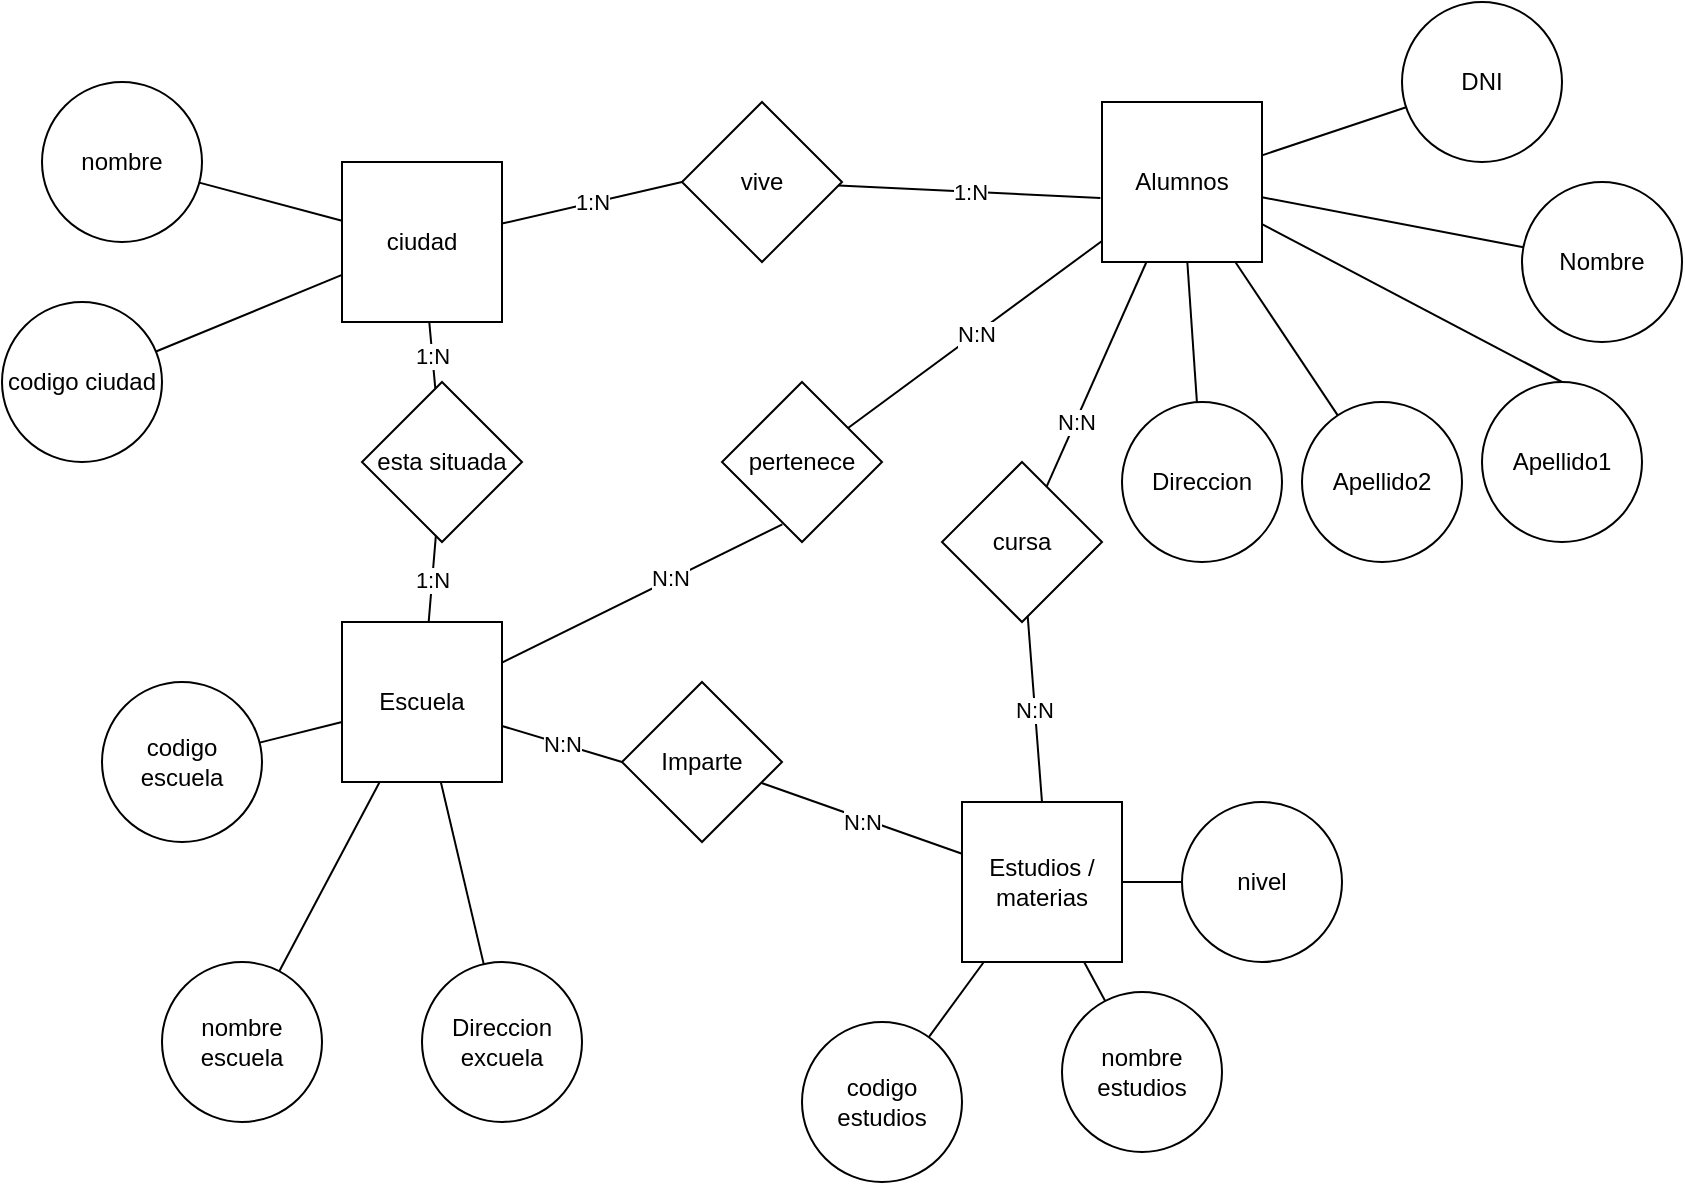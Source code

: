 <mxfile version="20.3.0" type="device"><diagram id="_RPni0n1IvjpASbm1HD1" name="Página-1"><mxGraphModel dx="1865" dy="649" grid="1" gridSize="10" guides="1" tooltips="1" connect="1" arrows="1" fold="1" page="1" pageScale="1" pageWidth="827" pageHeight="1169" math="0" shadow="0"><root><mxCell id="0"/><mxCell id="1" parent="0"/><mxCell id="gGCqgyd7_F7bl10FUsSk-1" value="codigo ciudad" style="ellipse;whiteSpace=wrap;html=1;aspect=fixed;" vertex="1" parent="1"><mxGeometry x="-40" y="160" width="80" height="80" as="geometry"/></mxCell><mxCell id="gGCqgyd7_F7bl10FUsSk-2" value="ciudad" style="whiteSpace=wrap;html=1;aspect=fixed;" vertex="1" parent="1"><mxGeometry x="130" y="90" width="80" height="80" as="geometry"/></mxCell><mxCell id="gGCqgyd7_F7bl10FUsSk-3" value="nombre" style="ellipse;whiteSpace=wrap;html=1;aspect=fixed;" vertex="1" parent="1"><mxGeometry x="-20" y="50" width="80" height="80" as="geometry"/></mxCell><mxCell id="gGCqgyd7_F7bl10FUsSk-4" value="" style="endArrow=none;html=1;rounded=0;" edge="1" parent="1" source="gGCqgyd7_F7bl10FUsSk-2" target="gGCqgyd7_F7bl10FUsSk-3"><mxGeometry width="50" height="50" relative="1" as="geometry"><mxPoint x="390" y="360" as="sourcePoint"/><mxPoint x="440" y="310" as="targetPoint"/></mxGeometry></mxCell><mxCell id="gGCqgyd7_F7bl10FUsSk-5" value="" style="endArrow=none;html=1;rounded=0;" edge="1" parent="1" source="gGCqgyd7_F7bl10FUsSk-2" target="gGCqgyd7_F7bl10FUsSk-1"><mxGeometry width="50" height="50" relative="1" as="geometry"><mxPoint x="390" y="360" as="sourcePoint"/><mxPoint x="440" y="310" as="targetPoint"/></mxGeometry></mxCell><mxCell id="gGCqgyd7_F7bl10FUsSk-6" value="Alumnos" style="whiteSpace=wrap;html=1;aspect=fixed;" vertex="1" parent="1"><mxGeometry x="510" y="60" width="80" height="80" as="geometry"/></mxCell><mxCell id="gGCqgyd7_F7bl10FUsSk-7" value="DNI" style="ellipse;whiteSpace=wrap;html=1;aspect=fixed;" vertex="1" parent="1"><mxGeometry x="660" y="10" width="80" height="80" as="geometry"/></mxCell><mxCell id="gGCqgyd7_F7bl10FUsSk-8" value="" style="endArrow=none;html=1;rounded=0;" edge="1" parent="1" source="gGCqgyd7_F7bl10FUsSk-6" target="gGCqgyd7_F7bl10FUsSk-7"><mxGeometry width="50" height="50" relative="1" as="geometry"><mxPoint x="390" y="360" as="sourcePoint"/><mxPoint x="440" y="310" as="targetPoint"/></mxGeometry></mxCell><mxCell id="gGCqgyd7_F7bl10FUsSk-10" value="Nombre" style="ellipse;whiteSpace=wrap;html=1;aspect=fixed;" vertex="1" parent="1"><mxGeometry x="720" y="100" width="80" height="80" as="geometry"/></mxCell><mxCell id="gGCqgyd7_F7bl10FUsSk-11" value="Apellido1" style="ellipse;whiteSpace=wrap;html=1;aspect=fixed;" vertex="1" parent="1"><mxGeometry x="700" y="200" width="80" height="80" as="geometry"/></mxCell><mxCell id="gGCqgyd7_F7bl10FUsSk-12" value="Apellido2" style="ellipse;whiteSpace=wrap;html=1;aspect=fixed;" vertex="1" parent="1"><mxGeometry x="610" y="210" width="80" height="80" as="geometry"/></mxCell><mxCell id="gGCqgyd7_F7bl10FUsSk-13" value="Direccion" style="ellipse;whiteSpace=wrap;html=1;aspect=fixed;" vertex="1" parent="1"><mxGeometry x="520" y="210" width="80" height="80" as="geometry"/></mxCell><mxCell id="gGCqgyd7_F7bl10FUsSk-14" value="" style="endArrow=none;html=1;rounded=0;" edge="1" parent="1" source="gGCqgyd7_F7bl10FUsSk-10" target="gGCqgyd7_F7bl10FUsSk-6"><mxGeometry width="50" height="50" relative="1" as="geometry"><mxPoint x="390" y="360" as="sourcePoint"/><mxPoint x="440" y="310" as="targetPoint"/></mxGeometry></mxCell><mxCell id="gGCqgyd7_F7bl10FUsSk-15" value="" style="endArrow=none;html=1;rounded=0;exitX=0.5;exitY=0;exitDx=0;exitDy=0;" edge="1" parent="1" source="gGCqgyd7_F7bl10FUsSk-11" target="gGCqgyd7_F7bl10FUsSk-6"><mxGeometry width="50" height="50" relative="1" as="geometry"><mxPoint x="664.223" y="192.111" as="sourcePoint"/><mxPoint x="580" y="150" as="targetPoint"/></mxGeometry></mxCell><mxCell id="gGCqgyd7_F7bl10FUsSk-16" value="" style="endArrow=none;html=1;rounded=0;" edge="1" parent="1" source="gGCqgyd7_F7bl10FUsSk-12" target="gGCqgyd7_F7bl10FUsSk-6"><mxGeometry width="50" height="50" relative="1" as="geometry"><mxPoint x="674.223" y="202.111" as="sourcePoint"/><mxPoint x="590" y="160" as="targetPoint"/></mxGeometry></mxCell><mxCell id="gGCqgyd7_F7bl10FUsSk-17" value="" style="endArrow=none;html=1;rounded=0;" edge="1" parent="1" source="gGCqgyd7_F7bl10FUsSk-13" target="gGCqgyd7_F7bl10FUsSk-6"><mxGeometry width="50" height="50" relative="1" as="geometry"><mxPoint x="684.223" y="212.111" as="sourcePoint"/><mxPoint x="600" y="170" as="targetPoint"/></mxGeometry></mxCell><mxCell id="gGCqgyd7_F7bl10FUsSk-20" value="Escuela" style="whiteSpace=wrap;html=1;aspect=fixed;" vertex="1" parent="1"><mxGeometry x="130" y="320" width="80" height="80" as="geometry"/></mxCell><mxCell id="gGCqgyd7_F7bl10FUsSk-21" value="codigo escuela" style="ellipse;whiteSpace=wrap;html=1;aspect=fixed;" vertex="1" parent="1"><mxGeometry x="10" y="350" width="80" height="80" as="geometry"/></mxCell><mxCell id="gGCqgyd7_F7bl10FUsSk-22" value="vive" style="rhombus;whiteSpace=wrap;html=1;" vertex="1" parent="1"><mxGeometry x="300" y="60" width="80" height="80" as="geometry"/></mxCell><mxCell id="gGCqgyd7_F7bl10FUsSk-23" value="1:N" style="endArrow=none;html=1;rounded=0;entryX=-0.01;entryY=0.6;entryDx=0;entryDy=0;entryPerimeter=0;" edge="1" parent="1" source="gGCqgyd7_F7bl10FUsSk-22" target="gGCqgyd7_F7bl10FUsSk-6"><mxGeometry width="50" height="50" relative="1" as="geometry"><mxPoint x="390" y="350" as="sourcePoint"/><mxPoint x="440" y="300" as="targetPoint"/></mxGeometry></mxCell><mxCell id="gGCqgyd7_F7bl10FUsSk-24" value="1:N" style="endArrow=none;html=1;rounded=0;entryX=0;entryY=0.5;entryDx=0;entryDy=0;" edge="1" parent="1" source="gGCqgyd7_F7bl10FUsSk-2" target="gGCqgyd7_F7bl10FUsSk-22"><mxGeometry width="50" height="50" relative="1" as="geometry"><mxPoint x="405.694" y="104.306" as="sourcePoint"/><mxPoint x="519.2" y="118" as="targetPoint"/></mxGeometry></mxCell><mxCell id="gGCqgyd7_F7bl10FUsSk-26" value="" style="endArrow=none;html=1;rounded=0;" edge="1" parent="1" source="gGCqgyd7_F7bl10FUsSk-21" target="gGCqgyd7_F7bl10FUsSk-20"><mxGeometry width="50" height="50" relative="1" as="geometry"><mxPoint x="390" y="350" as="sourcePoint"/><mxPoint x="440" y="300" as="targetPoint"/></mxGeometry></mxCell><mxCell id="gGCqgyd7_F7bl10FUsSk-27" value="nombre escuela" style="ellipse;whiteSpace=wrap;html=1;aspect=fixed;" vertex="1" parent="1"><mxGeometry x="40" y="490" width="80" height="80" as="geometry"/></mxCell><mxCell id="gGCqgyd7_F7bl10FUsSk-28" value="" style="endArrow=none;html=1;rounded=0;" edge="1" parent="1" source="gGCqgyd7_F7bl10FUsSk-27" target="gGCqgyd7_F7bl10FUsSk-20"><mxGeometry width="50" height="50" relative="1" as="geometry"><mxPoint x="390" y="350" as="sourcePoint"/><mxPoint x="440" y="300" as="targetPoint"/></mxGeometry></mxCell><mxCell id="gGCqgyd7_F7bl10FUsSk-29" value="Direccion excuela" style="ellipse;whiteSpace=wrap;html=1;aspect=fixed;" vertex="1" parent="1"><mxGeometry x="170" y="490" width="80" height="80" as="geometry"/></mxCell><mxCell id="gGCqgyd7_F7bl10FUsSk-30" value="" style="endArrow=none;html=1;rounded=0;" edge="1" parent="1" source="gGCqgyd7_F7bl10FUsSk-29" target="gGCqgyd7_F7bl10FUsSk-20"><mxGeometry width="50" height="50" relative="1" as="geometry"><mxPoint x="478.454" y="264.511" as="sourcePoint"/><mxPoint x="538.947" y="150" as="targetPoint"/></mxGeometry></mxCell><mxCell id="gGCqgyd7_F7bl10FUsSk-31" value="esta situada" style="rhombus;whiteSpace=wrap;html=1;" vertex="1" parent="1"><mxGeometry x="140" y="200" width="80" height="80" as="geometry"/></mxCell><mxCell id="gGCqgyd7_F7bl10FUsSk-32" value="1:N" style="endArrow=none;html=1;rounded=0;" edge="1" parent="1" source="gGCqgyd7_F7bl10FUsSk-31" target="gGCqgyd7_F7bl10FUsSk-2"><mxGeometry width="50" height="50" relative="1" as="geometry"><mxPoint x="390" y="350" as="sourcePoint"/><mxPoint x="440" y="300" as="targetPoint"/></mxGeometry></mxCell><mxCell id="gGCqgyd7_F7bl10FUsSk-33" value="1:N" style="endArrow=none;html=1;rounded=0;" edge="1" parent="1" source="gGCqgyd7_F7bl10FUsSk-20" target="gGCqgyd7_F7bl10FUsSk-31"><mxGeometry width="50" height="50" relative="1" as="geometry"><mxPoint x="390" y="350" as="sourcePoint"/><mxPoint x="440" y="300" as="targetPoint"/></mxGeometry></mxCell><mxCell id="gGCqgyd7_F7bl10FUsSk-35" value="Estudios / materias" style="whiteSpace=wrap;html=1;aspect=fixed;" vertex="1" parent="1"><mxGeometry x="440" y="410" width="80" height="80" as="geometry"/></mxCell><mxCell id="gGCqgyd7_F7bl10FUsSk-36" value="codigo estudios" style="ellipse;whiteSpace=wrap;html=1;aspect=fixed;" vertex="1" parent="1"><mxGeometry x="360" y="520" width="80" height="80" as="geometry"/></mxCell><mxCell id="gGCqgyd7_F7bl10FUsSk-37" value="nombre estudios" style="ellipse;whiteSpace=wrap;html=1;aspect=fixed;" vertex="1" parent="1"><mxGeometry x="490" y="505" width="80" height="80" as="geometry"/></mxCell><mxCell id="gGCqgyd7_F7bl10FUsSk-38" value="" style="endArrow=none;html=1;rounded=0;" edge="1" parent="1" source="gGCqgyd7_F7bl10FUsSk-36" target="gGCqgyd7_F7bl10FUsSk-35"><mxGeometry width="50" height="50" relative="1" as="geometry"><mxPoint x="390" y="330" as="sourcePoint"/><mxPoint x="440" y="280" as="targetPoint"/></mxGeometry></mxCell><mxCell id="gGCqgyd7_F7bl10FUsSk-39" value="" style="endArrow=none;html=1;rounded=0;" edge="1" parent="1" source="gGCqgyd7_F7bl10FUsSk-37" target="gGCqgyd7_F7bl10FUsSk-35"><mxGeometry width="50" height="50" relative="1" as="geometry"><mxPoint x="431.287" y="536.135" as="sourcePoint"/><mxPoint x="454.545" y="500" as="targetPoint"/></mxGeometry></mxCell><mxCell id="gGCqgyd7_F7bl10FUsSk-40" value="cursa" style="rhombus;whiteSpace=wrap;html=1;" vertex="1" parent="1"><mxGeometry x="430" y="240" width="80" height="80" as="geometry"/></mxCell><mxCell id="gGCqgyd7_F7bl10FUsSk-41" value="" style="endArrow=none;html=1;rounded=0;" edge="1" parent="1" source="gGCqgyd7_F7bl10FUsSk-40" target="gGCqgyd7_F7bl10FUsSk-6"><mxGeometry width="50" height="50" relative="1" as="geometry"><mxPoint x="390" y="330" as="sourcePoint"/><mxPoint x="440" y="280" as="targetPoint"/></mxGeometry></mxCell><mxCell id="gGCqgyd7_F7bl10FUsSk-42" value="N:N" style="edgeLabel;html=1;align=center;verticalAlign=middle;resizable=0;points=[];" vertex="1" connectable="0" parent="gGCqgyd7_F7bl10FUsSk-41"><mxGeometry x="-0.412" relative="1" as="geometry"><mxPoint as="offset"/></mxGeometry></mxCell><mxCell id="gGCqgyd7_F7bl10FUsSk-43" value="N:N" style="endArrow=none;html=1;rounded=0;exitX=0.5;exitY=0;exitDx=0;exitDy=0;" edge="1" parent="1" source="gGCqgyd7_F7bl10FUsSk-35" target="gGCqgyd7_F7bl10FUsSk-40"><mxGeometry width="50" height="50" relative="1" as="geometry"><mxPoint x="390" y="330" as="sourcePoint"/><mxPoint x="440" y="280" as="targetPoint"/></mxGeometry></mxCell><mxCell id="gGCqgyd7_F7bl10FUsSk-44" value="pertenece" style="rhombus;whiteSpace=wrap;html=1;" vertex="1" parent="1"><mxGeometry x="320" y="200" width="80" height="80" as="geometry"/></mxCell><mxCell id="gGCqgyd7_F7bl10FUsSk-45" value="N:N" style="endArrow=none;html=1;rounded=0;" edge="1" parent="1" source="gGCqgyd7_F7bl10FUsSk-44" target="gGCqgyd7_F7bl10FUsSk-6"><mxGeometry width="50" height="50" relative="1" as="geometry"><mxPoint x="390" y="330" as="sourcePoint"/><mxPoint x="440" y="280" as="targetPoint"/></mxGeometry></mxCell><mxCell id="gGCqgyd7_F7bl10FUsSk-46" value="" style="endArrow=none;html=1;rounded=0;entryX=0.377;entryY=0.89;entryDx=0;entryDy=0;entryPerimeter=0;" edge="1" parent="1" source="gGCqgyd7_F7bl10FUsSk-20" target="gGCqgyd7_F7bl10FUsSk-44"><mxGeometry width="50" height="50" relative="1" as="geometry"><mxPoint x="390" y="330" as="sourcePoint"/><mxPoint x="440" y="280" as="targetPoint"/></mxGeometry></mxCell><mxCell id="gGCqgyd7_F7bl10FUsSk-47" value="N:N" style="edgeLabel;html=1;align=center;verticalAlign=middle;resizable=0;points=[];" vertex="1" connectable="0" parent="gGCqgyd7_F7bl10FUsSk-46"><mxGeometry x="0.205" y="1" relative="1" as="geometry"><mxPoint as="offset"/></mxGeometry></mxCell><mxCell id="gGCqgyd7_F7bl10FUsSk-48" value="Imparte" style="rhombus;whiteSpace=wrap;html=1;" vertex="1" parent="1"><mxGeometry x="270" y="350" width="80" height="80" as="geometry"/></mxCell><mxCell id="gGCqgyd7_F7bl10FUsSk-49" value="N:N" style="endArrow=none;html=1;rounded=0;entryX=0;entryY=0.5;entryDx=0;entryDy=0;" edge="1" parent="1" source="gGCqgyd7_F7bl10FUsSk-20" target="gGCqgyd7_F7bl10FUsSk-48"><mxGeometry width="50" height="50" relative="1" as="geometry"><mxPoint x="390" y="330" as="sourcePoint"/><mxPoint x="440" y="280" as="targetPoint"/></mxGeometry></mxCell><mxCell id="gGCqgyd7_F7bl10FUsSk-50" value="" style="endArrow=none;html=1;rounded=0;" edge="1" parent="1" source="gGCqgyd7_F7bl10FUsSk-48" target="gGCqgyd7_F7bl10FUsSk-35"><mxGeometry width="50" height="50" relative="1" as="geometry"><mxPoint x="390" y="330" as="sourcePoint"/><mxPoint x="440" y="280" as="targetPoint"/></mxGeometry></mxCell><mxCell id="gGCqgyd7_F7bl10FUsSk-51" value="N:N" style="edgeLabel;html=1;align=center;verticalAlign=middle;resizable=0;points=[];" vertex="1" connectable="0" parent="gGCqgyd7_F7bl10FUsSk-50"><mxGeometry x="-0.644" y="1" relative="1" as="geometry"><mxPoint x="32" y="14" as="offset"/></mxGeometry></mxCell><mxCell id="gGCqgyd7_F7bl10FUsSk-52" value="nivel" style="ellipse;whiteSpace=wrap;html=1;aspect=fixed;" vertex="1" parent="1"><mxGeometry x="550" y="410" width="80" height="80" as="geometry"/></mxCell><mxCell id="gGCqgyd7_F7bl10FUsSk-53" value="" style="endArrow=none;html=1;rounded=0;" edge="1" parent="1" source="gGCqgyd7_F7bl10FUsSk-35" target="gGCqgyd7_F7bl10FUsSk-52"><mxGeometry width="50" height="50" relative="1" as="geometry"><mxPoint x="390" y="330" as="sourcePoint"/><mxPoint x="440" y="280" as="targetPoint"/></mxGeometry></mxCell></root></mxGraphModel></diagram></mxfile>